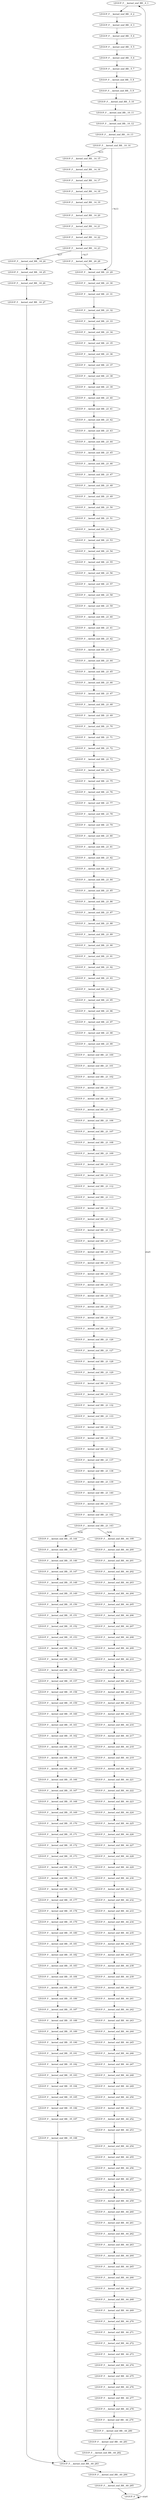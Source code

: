digraph {
Node0x2c9dd40[label="LEGUP_F___kernel_sinf_BB__0_1"];
Node0x2c9dba0[label="LEGUP_0"];
Node0x2c9dba0 -> Node0x2c9dd40[label="start"];
Node0x2c9dba0 -> Node0x2c9dba0[label="~start"];
Node0x2c9e5a0[label="LEGUP_F___kernel_sinf_BB__0_2"];
Node0x2c9dd40 -> Node0x2c9e5a0;
Node0x2c9e670[label="LEGUP_F___kernel_sinf_BB__0_3"];
Node0x2c9e5a0 -> Node0x2c9e670;
Node0x2c9de10[label="LEGUP_F___kernel_sinf_BB__5_4"];
Node0x2c9e670 -> Node0x2c9de10;
Node0x2c9e760[label="LEGUP_F___kernel_sinf_BB__5_5"];
Node0x2c9de10 -> Node0x2c9e760;
Node0x2c9e830[label="LEGUP_F___kernel_sinf_BB__5_6"];
Node0x2c9e760 -> Node0x2c9e830;
Node0x2c95560[label="LEGUP_F___kernel_sinf_BB__5_7"];
Node0x2c9e830 -> Node0x2c95560;
Node0x2c95630[label="LEGUP_F___kernel_sinf_BB__5_8"];
Node0x2c95560 -> Node0x2c95630;
Node0x2c95700[label="LEGUP_F___kernel_sinf_BB__5_9"];
Node0x2c95630 -> Node0x2c95700;
Node0x2c957d0[label="LEGUP_F___kernel_sinf_BB__5_10"];
Node0x2c95700 -> Node0x2c957d0;
Node0x2c9dee0[label="LEGUP_F___kernel_sinf_BB__10_11"];
Node0x2c957d0 -> Node0x2c9dee0;
Node0x2c95980[label="LEGUP_F___kernel_sinf_BB__10_12"];
Node0x2c9dee0 -> Node0x2c95980;
Node0x2c95a50[label="LEGUP_F___kernel_sinf_BB__10_13"];
Node0x2c95980 -> Node0x2c95a50;
Node0x2c95b20[label="LEGUP_F___kernel_sinf_BB__10_14"];
Node0x2c95a50 -> Node0x2c95b20;
Node0x2c9dfb0[label="LEGUP_F___kernel_sinf_BB__14_15"];
Node0x2c95b20 -> Node0x2c9dfb0[label="%13"];
Node0x2c9e220[label="LEGUP_F___kernel_sinf_BB__21_29"];
Node0x2c95b20 -> Node0x2c9e220[label="~%13"];
Node0x2c95cd0[label="LEGUP_F___kernel_sinf_BB__14_16"];
Node0x2c9dfb0 -> Node0x2c95cd0;
Node0x2c95da0[label="LEGUP_F___kernel_sinf_BB__14_17"];
Node0x2c95cd0 -> Node0x2c95da0;
Node0x2c95e70[label="LEGUP_F___kernel_sinf_BB__14_18"];
Node0x2c95da0 -> Node0x2c95e70;
Node0x2c95f40[label="LEGUP_F___kernel_sinf_BB__14_19"];
Node0x2c95e70 -> Node0x2c95f40;
Node0x2c96010[label="LEGUP_F___kernel_sinf_BB__14_20"];
Node0x2c95f40 -> Node0x2c96010;
Node0x2c960e0[label="LEGUP_F___kernel_sinf_BB__14_21"];
Node0x2c96010 -> Node0x2c960e0;
Node0x2c961b0[label="LEGUP_F___kernel_sinf_BB__14_22"];
Node0x2c960e0 -> Node0x2c961b0;
Node0x2c96280[label="LEGUP_F___kernel_sinf_BB__14_23"];
Node0x2c961b0 -> Node0x2c96280;
Node0x2c9e080[label="LEGUP_F___kernel_sinf_BB__18_24"];
Node0x2c96280 -> Node0x2c9e080[label="%17"];
Node0x2c9e150[label="LEGUP_F___kernel_sinf_BB__20_28"];
Node0x2c96280 -> Node0x2c9e150[label="~%17"];
Node0x2c96410[label="LEGUP_F___kernel_sinf_BB__18_25"];
Node0x2c9e080 -> Node0x2c96410;
Node0x2c964e0[label="LEGUP_F___kernel_sinf_BB__18_26"];
Node0x2c96410 -> Node0x2c964e0;
Node0x2c965b0[label="LEGUP_F___kernel_sinf_BB__18_27"];
Node0x2c964e0 -> Node0x2c965b0;
Node0x2c9e490[label="LEGUP_F___kernel_sinf_BB__60_283"];
Node0x2c965b0 -> Node0x2c9e490;
Node0x2c9e150 -> Node0x2c9e220;
Node0x2c96700[label="LEGUP_F___kernel_sinf_BB__21_30"];
Node0x2c9e220 -> Node0x2c96700;
Node0x2c967d0[label="LEGUP_F___kernel_sinf_BB__21_31"];
Node0x2c96700 -> Node0x2c967d0;
Node0x2c968a0[label="LEGUP_F___kernel_sinf_BB__21_32"];
Node0x2c967d0 -> Node0x2c968a0;
Node0x2c96970[label="LEGUP_F___kernel_sinf_BB__21_33"];
Node0x2c968a0 -> Node0x2c96970;
Node0x2c96a40[label="LEGUP_F___kernel_sinf_BB__21_34"];
Node0x2c96970 -> Node0x2c96a40;
Node0x2c96b10[label="LEGUP_F___kernel_sinf_BB__21_35"];
Node0x2c96a40 -> Node0x2c96b10;
Node0x2c96be0[label="LEGUP_F___kernel_sinf_BB__21_36"];
Node0x2c96b10 -> Node0x2c96be0;
Node0x2c96cb0[label="LEGUP_F___kernel_sinf_BB__21_37"];
Node0x2c96be0 -> Node0x2c96cb0;
Node0x2c96d80[label="LEGUP_F___kernel_sinf_BB__21_38"];
Node0x2c96cb0 -> Node0x2c96d80;
Node0x2c96e50[label="LEGUP_F___kernel_sinf_BB__21_39"];
Node0x2c96d80 -> Node0x2c96e50;
Node0x2c96f20[label="LEGUP_F___kernel_sinf_BB__21_40"];
Node0x2c96e50 -> Node0x2c96f20;
Node0x2c96ff0[label="LEGUP_F___kernel_sinf_BB__21_41"];
Node0x2c96f20 -> Node0x2c96ff0;
Node0x2c970c0[label="LEGUP_F___kernel_sinf_BB__21_42"];
Node0x2c96ff0 -> Node0x2c970c0;
Node0x2c97190[label="LEGUP_F___kernel_sinf_BB__21_43"];
Node0x2c970c0 -> Node0x2c97190;
Node0x2c97260[label="LEGUP_F___kernel_sinf_BB__21_44"];
Node0x2c97190 -> Node0x2c97260;
Node0x2c97330[label="LEGUP_F___kernel_sinf_BB__21_45"];
Node0x2c97260 -> Node0x2c97330;
Node0x2c97400[label="LEGUP_F___kernel_sinf_BB__21_46"];
Node0x2c97330 -> Node0x2c97400;
Node0x2c974d0[label="LEGUP_F___kernel_sinf_BB__21_47"];
Node0x2c97400 -> Node0x2c974d0;
Node0x2c975a0[label="LEGUP_F___kernel_sinf_BB__21_48"];
Node0x2c974d0 -> Node0x2c975a0;
Node0x2c97670[label="LEGUP_F___kernel_sinf_BB__21_49"];
Node0x2c975a0 -> Node0x2c97670;
Node0x2c97740[label="LEGUP_F___kernel_sinf_BB__21_50"];
Node0x2c97670 -> Node0x2c97740;
Node0x2c97810[label="LEGUP_F___kernel_sinf_BB__21_51"];
Node0x2c97740 -> Node0x2c97810;
Node0x2c978e0[label="LEGUP_F___kernel_sinf_BB__21_52"];
Node0x2c97810 -> Node0x2c978e0;
Node0x2c979b0[label="LEGUP_F___kernel_sinf_BB__21_53"];
Node0x2c978e0 -> Node0x2c979b0;
Node0x2c97a80[label="LEGUP_F___kernel_sinf_BB__21_54"];
Node0x2c979b0 -> Node0x2c97a80;
Node0x2c97b50[label="LEGUP_F___kernel_sinf_BB__21_55"];
Node0x2c97a80 -> Node0x2c97b50;
Node0x2c97c20[label="LEGUP_F___kernel_sinf_BB__21_56"];
Node0x2c97b50 -> Node0x2c97c20;
Node0x2c97cf0[label="LEGUP_F___kernel_sinf_BB__21_57"];
Node0x2c97c20 -> Node0x2c97cf0;
Node0x2c97dc0[label="LEGUP_F___kernel_sinf_BB__21_58"];
Node0x2c97cf0 -> Node0x2c97dc0;
Node0x2c97e90[label="LEGUP_F___kernel_sinf_BB__21_59"];
Node0x2c97dc0 -> Node0x2c97e90;
Node0x2c97f60[label="LEGUP_F___kernel_sinf_BB__21_60"];
Node0x2c97e90 -> Node0x2c97f60;
Node0x2c98030[label="LEGUP_F___kernel_sinf_BB__21_61"];
Node0x2c97f60 -> Node0x2c98030;
Node0x2c98100[label="LEGUP_F___kernel_sinf_BB__21_62"];
Node0x2c98030 -> Node0x2c98100;
Node0x2c981d0[label="LEGUP_F___kernel_sinf_BB__21_63"];
Node0x2c98100 -> Node0x2c981d0;
Node0x2c982a0[label="LEGUP_F___kernel_sinf_BB__21_64"];
Node0x2c981d0 -> Node0x2c982a0;
Node0x2c98370[label="LEGUP_F___kernel_sinf_BB__21_65"];
Node0x2c982a0 -> Node0x2c98370;
Node0x2c98440[label="LEGUP_F___kernel_sinf_BB__21_66"];
Node0x2c98370 -> Node0x2c98440;
Node0x2c98510[label="LEGUP_F___kernel_sinf_BB__21_67"];
Node0x2c98440 -> Node0x2c98510;
Node0x2c985e0[label="LEGUP_F___kernel_sinf_BB__21_68"];
Node0x2c98510 -> Node0x2c985e0;
Node0x2c986b0[label="LEGUP_F___kernel_sinf_BB__21_69"];
Node0x2c985e0 -> Node0x2c986b0;
Node0x2c98780[label="LEGUP_F___kernel_sinf_BB__21_70"];
Node0x2c986b0 -> Node0x2c98780;
Node0x2c98850[label="LEGUP_F___kernel_sinf_BB__21_71"];
Node0x2c98780 -> Node0x2c98850;
Node0x2c98920[label="LEGUP_F___kernel_sinf_BB__21_72"];
Node0x2c98850 -> Node0x2c98920;
Node0x2c989f0[label="LEGUP_F___kernel_sinf_BB__21_73"];
Node0x2c98920 -> Node0x2c989f0;
Node0x2c98ac0[label="LEGUP_F___kernel_sinf_BB__21_74"];
Node0x2c989f0 -> Node0x2c98ac0;
Node0x2c98b90[label="LEGUP_F___kernel_sinf_BB__21_75"];
Node0x2c98ac0 -> Node0x2c98b90;
Node0x2c98c60[label="LEGUP_F___kernel_sinf_BB__21_76"];
Node0x2c98b90 -> Node0x2c98c60;
Node0x2c98d30[label="LEGUP_F___kernel_sinf_BB__21_77"];
Node0x2c98c60 -> Node0x2c98d30;
Node0x2c98e00[label="LEGUP_F___kernel_sinf_BB__21_78"];
Node0x2c98d30 -> Node0x2c98e00;
Node0x2c98ed0[label="LEGUP_F___kernel_sinf_BB__21_79"];
Node0x2c98e00 -> Node0x2c98ed0;
Node0x2c98fa0[label="LEGUP_F___kernel_sinf_BB__21_80"];
Node0x2c98ed0 -> Node0x2c98fa0;
Node0x2c99070[label="LEGUP_F___kernel_sinf_BB__21_81"];
Node0x2c98fa0 -> Node0x2c99070;
Node0x2c99140[label="LEGUP_F___kernel_sinf_BB__21_82"];
Node0x2c99070 -> Node0x2c99140;
Node0x2c99210[label="LEGUP_F___kernel_sinf_BB__21_83"];
Node0x2c99140 -> Node0x2c99210;
Node0x2c992e0[label="LEGUP_F___kernel_sinf_BB__21_84"];
Node0x2c99210 -> Node0x2c992e0;
Node0x2c993b0[label="LEGUP_F___kernel_sinf_BB__21_85"];
Node0x2c992e0 -> Node0x2c993b0;
Node0x2c99480[label="LEGUP_F___kernel_sinf_BB__21_86"];
Node0x2c993b0 -> Node0x2c99480;
Node0x2c99550[label="LEGUP_F___kernel_sinf_BB__21_87"];
Node0x2c99480 -> Node0x2c99550;
Node0x2c99620[label="LEGUP_F___kernel_sinf_BB__21_88"];
Node0x2c99550 -> Node0x2c99620;
Node0x2c996f0[label="LEGUP_F___kernel_sinf_BB__21_89"];
Node0x2c99620 -> Node0x2c996f0;
Node0x2c997c0[label="LEGUP_F___kernel_sinf_BB__21_90"];
Node0x2c996f0 -> Node0x2c997c0;
Node0x2c99890[label="LEGUP_F___kernel_sinf_BB__21_91"];
Node0x2c997c0 -> Node0x2c99890;
Node0x2c99960[label="LEGUP_F___kernel_sinf_BB__21_92"];
Node0x2c99890 -> Node0x2c99960;
Node0x2c99a30[label="LEGUP_F___kernel_sinf_BB__21_93"];
Node0x2c99960 -> Node0x2c99a30;
Node0x2c99b00[label="LEGUP_F___kernel_sinf_BB__21_94"];
Node0x2c99a30 -> Node0x2c99b00;
Node0x2c99bd0[label="LEGUP_F___kernel_sinf_BB__21_95"];
Node0x2c99b00 -> Node0x2c99bd0;
Node0x2c99ca0[label="LEGUP_F___kernel_sinf_BB__21_96"];
Node0x2c99bd0 -> Node0x2c99ca0;
Node0x2c99d70[label="LEGUP_F___kernel_sinf_BB__21_97"];
Node0x2c99ca0 -> Node0x2c99d70;
Node0x2c99e40[label="LEGUP_F___kernel_sinf_BB__21_98"];
Node0x2c99d70 -> Node0x2c99e40;
Node0x2c99f10[label="LEGUP_F___kernel_sinf_BB__21_99"];
Node0x2c99e40 -> Node0x2c99f10;
Node0x2c99fe0[label="LEGUP_F___kernel_sinf_BB__21_100"];
Node0x2c99f10 -> Node0x2c99fe0;
Node0x2c9a0b0[label="LEGUP_F___kernel_sinf_BB__21_101"];
Node0x2c99fe0 -> Node0x2c9a0b0;
Node0x2c9a180[label="LEGUP_F___kernel_sinf_BB__21_102"];
Node0x2c9a0b0 -> Node0x2c9a180;
Node0x2c9a250[label="LEGUP_F___kernel_sinf_BB__21_103"];
Node0x2c9a180 -> Node0x2c9a250;
Node0x2c9a320[label="LEGUP_F___kernel_sinf_BB__21_104"];
Node0x2c9a250 -> Node0x2c9a320;
Node0x2c9a3f0[label="LEGUP_F___kernel_sinf_BB__21_105"];
Node0x2c9a320 -> Node0x2c9a3f0;
Node0x2c9a4c0[label="LEGUP_F___kernel_sinf_BB__21_106"];
Node0x2c9a3f0 -> Node0x2c9a4c0;
Node0x2c9a590[label="LEGUP_F___kernel_sinf_BB__21_107"];
Node0x2c9a4c0 -> Node0x2c9a590;
Node0x2c9a660[label="LEGUP_F___kernel_sinf_BB__21_108"];
Node0x2c9a590 -> Node0x2c9a660;
Node0x2c9a730[label="LEGUP_F___kernel_sinf_BB__21_109"];
Node0x2c9a660 -> Node0x2c9a730;
Node0x2c9a800[label="LEGUP_F___kernel_sinf_BB__21_110"];
Node0x2c9a730 -> Node0x2c9a800;
Node0x2c9a8d0[label="LEGUP_F___kernel_sinf_BB__21_111"];
Node0x2c9a800 -> Node0x2c9a8d0;
Node0x2c9a9e0[label="LEGUP_F___kernel_sinf_BB__21_112"];
Node0x2c9a8d0 -> Node0x2c9a9e0;
Node0x2c9aaf0[label="LEGUP_F___kernel_sinf_BB__21_113"];
Node0x2c9a9e0 -> Node0x2c9aaf0;
Node0x2c9ac00[label="LEGUP_F___kernel_sinf_BB__21_114"];
Node0x2c9aaf0 -> Node0x2c9ac00;
Node0x2c9ad10[label="LEGUP_F___kernel_sinf_BB__21_115"];
Node0x2c9ac00 -> Node0x2c9ad10;
Node0x2c9ae20[label="LEGUP_F___kernel_sinf_BB__21_116"];
Node0x2c9ad10 -> Node0x2c9ae20;
Node0x2c9af30[label="LEGUP_F___kernel_sinf_BB__21_117"];
Node0x2c9ae20 -> Node0x2c9af30;
Node0x2c9b040[label="LEGUP_F___kernel_sinf_BB__21_118"];
Node0x2c9af30 -> Node0x2c9b040;
Node0x2c9b150[label="LEGUP_F___kernel_sinf_BB__21_119"];
Node0x2c9b040 -> Node0x2c9b150;
Node0x2c9b260[label="LEGUP_F___kernel_sinf_BB__21_120"];
Node0x2c9b150 -> Node0x2c9b260;
Node0x2c9b370[label="LEGUP_F___kernel_sinf_BB__21_121"];
Node0x2c9b260 -> Node0x2c9b370;
Node0x2c9b480[label="LEGUP_F___kernel_sinf_BB__21_122"];
Node0x2c9b370 -> Node0x2c9b480;
Node0x2c9b590[label="LEGUP_F___kernel_sinf_BB__21_123"];
Node0x2c9b480 -> Node0x2c9b590;
Node0x2c9b6a0[label="LEGUP_F___kernel_sinf_BB__21_124"];
Node0x2c9b590 -> Node0x2c9b6a0;
Node0x2c9b7b0[label="LEGUP_F___kernel_sinf_BB__21_125"];
Node0x2c9b6a0 -> Node0x2c9b7b0;
Node0x2c9b8c0[label="LEGUP_F___kernel_sinf_BB__21_126"];
Node0x2c9b7b0 -> Node0x2c9b8c0;
Node0x2c9b9d0[label="LEGUP_F___kernel_sinf_BB__21_127"];
Node0x2c9b8c0 -> Node0x2c9b9d0;
Node0x2c9bae0[label="LEGUP_F___kernel_sinf_BB__21_128"];
Node0x2c9b9d0 -> Node0x2c9bae0;
Node0x2c9bbf0[label="LEGUP_F___kernel_sinf_BB__21_129"];
Node0x2c9bae0 -> Node0x2c9bbf0;
Node0x2c9bd00[label="LEGUP_F___kernel_sinf_BB__21_130"];
Node0x2c9bbf0 -> Node0x2c9bd00;
Node0x2c9be10[label="LEGUP_F___kernel_sinf_BB__21_131"];
Node0x2c9bd00 -> Node0x2c9be10;
Node0x2c9bf20[label="LEGUP_F___kernel_sinf_BB__21_132"];
Node0x2c9be10 -> Node0x2c9bf20;
Node0x2c9c030[label="LEGUP_F___kernel_sinf_BB__21_133"];
Node0x2c9bf20 -> Node0x2c9c030;
Node0x2c9c140[label="LEGUP_F___kernel_sinf_BB__21_134"];
Node0x2c9c030 -> Node0x2c9c140;
Node0x2c9c250[label="LEGUP_F___kernel_sinf_BB__21_135"];
Node0x2c9c140 -> Node0x2c9c250;
Node0x2c9c360[label="LEGUP_F___kernel_sinf_BB__21_136"];
Node0x2c9c250 -> Node0x2c9c360;
Node0x2c9c470[label="LEGUP_F___kernel_sinf_BB__21_137"];
Node0x2c9c360 -> Node0x2c9c470;
Node0x2c9c580[label="LEGUP_F___kernel_sinf_BB__21_138"];
Node0x2c9c470 -> Node0x2c9c580;
Node0x2c9c690[label="LEGUP_F___kernel_sinf_BB__21_139"];
Node0x2c9c580 -> Node0x2c9c690;
Node0x2c9c7a0[label="LEGUP_F___kernel_sinf_BB__21_140"];
Node0x2c9c690 -> Node0x2c9c7a0;
Node0x2c9c8b0[label="LEGUP_F___kernel_sinf_BB__21_141"];
Node0x2c9c7a0 -> Node0x2c9c8b0;
Node0x2c9c9c0[label="LEGUP_F___kernel_sinf_BB__21_142"];
Node0x2c9c8b0 -> Node0x2c9c9c0;
Node0x2c9cad0[label="LEGUP_F___kernel_sinf_BB__21_143"];
Node0x2c9c9c0 -> Node0x2c9cad0;
Node0x2c9e2f0[label="LEGUP_F___kernel_sinf_BB__35_144"];
Node0x2c9cad0 -> Node0x2c9e2f0[label="%34"];
Node0x2c9e3c0[label="LEGUP_F___kernel_sinf_BB__44_199"];
Node0x2c9cad0 -> Node0x2c9e3c0[label="~%34"];
Node0x2c9d610[label="LEGUP_F___kernel_sinf_BB__35_145"];
Node0x2c9e2f0 -> Node0x2c9d610;
Node0x2c94d40[label="LEGUP_F___kernel_sinf_BB__35_146"];
Node0x2c9d610 -> Node0x2c94d40;
Node0x2c94e10[label="LEGUP_F___kernel_sinf_BB__35_147"];
Node0x2c94d40 -> Node0x2c94e10;
Node0x2c94ee0[label="LEGUP_F___kernel_sinf_BB__35_148"];
Node0x2c94e10 -> Node0x2c94ee0;
Node0x2c94fb0[label="LEGUP_F___kernel_sinf_BB__35_149"];
Node0x2c94ee0 -> Node0x2c94fb0;
Node0x2c95080[label="LEGUP_F___kernel_sinf_BB__35_150"];
Node0x2c94fb0 -> Node0x2c95080;
Node0x2c95180[label="LEGUP_F___kernel_sinf_BB__35_151"];
Node0x2c95080 -> Node0x2c95180;
Node0x2c95280[label="LEGUP_F___kernel_sinf_BB__35_152"];
Node0x2c95180 -> Node0x2c95280;
Node0x2c95380[label="LEGUP_F___kernel_sinf_BB__35_153"];
Node0x2c95280 -> Node0x2c95380;
Node0x2c95480[label="LEGUP_F___kernel_sinf_BB__35_154"];
Node0x2c95380 -> Node0x2c95480;
Node0x2c9fe20[label="LEGUP_F___kernel_sinf_BB__35_155"];
Node0x2c95480 -> Node0x2c9fe20;
Node0x2c9ff20[label="LEGUP_F___kernel_sinf_BB__35_156"];
Node0x2c9fe20 -> Node0x2c9ff20;
Node0x2ca0020[label="LEGUP_F___kernel_sinf_BB__35_157"];
Node0x2c9ff20 -> Node0x2ca0020;
Node0x2ca0120[label="LEGUP_F___kernel_sinf_BB__35_158"];
Node0x2ca0020 -> Node0x2ca0120;
Node0x2ca0220[label="LEGUP_F___kernel_sinf_BB__35_159"];
Node0x2ca0120 -> Node0x2ca0220;
Node0x2ca0320[label="LEGUP_F___kernel_sinf_BB__35_160"];
Node0x2ca0220 -> Node0x2ca0320;
Node0x2ca0420[label="LEGUP_F___kernel_sinf_BB__35_161"];
Node0x2ca0320 -> Node0x2ca0420;
Node0x2ca0520[label="LEGUP_F___kernel_sinf_BB__35_162"];
Node0x2ca0420 -> Node0x2ca0520;
Node0x2ca0620[label="LEGUP_F___kernel_sinf_BB__35_163"];
Node0x2ca0520 -> Node0x2ca0620;
Node0x2ca0720[label="LEGUP_F___kernel_sinf_BB__35_164"];
Node0x2ca0620 -> Node0x2ca0720;
Node0x2ca0820[label="LEGUP_F___kernel_sinf_BB__35_165"];
Node0x2ca0720 -> Node0x2ca0820;
Node0x2ca0920[label="LEGUP_F___kernel_sinf_BB__35_166"];
Node0x2ca0820 -> Node0x2ca0920;
Node0x2ca0a20[label="LEGUP_F___kernel_sinf_BB__35_167"];
Node0x2ca0920 -> Node0x2ca0a20;
Node0x2ca0b20[label="LEGUP_F___kernel_sinf_BB__35_168"];
Node0x2ca0a20 -> Node0x2ca0b20;
Node0x2ca0c20[label="LEGUP_F___kernel_sinf_BB__35_169"];
Node0x2ca0b20 -> Node0x2ca0c20;
Node0x2ca0d20[label="LEGUP_F___kernel_sinf_BB__35_170"];
Node0x2ca0c20 -> Node0x2ca0d20;
Node0x2ca0e20[label="LEGUP_F___kernel_sinf_BB__35_171"];
Node0x2ca0d20 -> Node0x2ca0e20;
Node0x2ca0f20[label="LEGUP_F___kernel_sinf_BB__35_172"];
Node0x2ca0e20 -> Node0x2ca0f20;
Node0x2ca1020[label="LEGUP_F___kernel_sinf_BB__35_173"];
Node0x2ca0f20 -> Node0x2ca1020;
Node0x2ca1120[label="LEGUP_F___kernel_sinf_BB__35_174"];
Node0x2ca1020 -> Node0x2ca1120;
Node0x2ca1220[label="LEGUP_F___kernel_sinf_BB__35_175"];
Node0x2ca1120 -> Node0x2ca1220;
Node0x2ca1320[label="LEGUP_F___kernel_sinf_BB__35_176"];
Node0x2ca1220 -> Node0x2ca1320;
Node0x2ca1420[label="LEGUP_F___kernel_sinf_BB__35_177"];
Node0x2ca1320 -> Node0x2ca1420;
Node0x2ca1520[label="LEGUP_F___kernel_sinf_BB__35_178"];
Node0x2ca1420 -> Node0x2ca1520;
Node0x2ca1620[label="LEGUP_F___kernel_sinf_BB__35_179"];
Node0x2ca1520 -> Node0x2ca1620;
Node0x2ca1720[label="LEGUP_F___kernel_sinf_BB__35_180"];
Node0x2ca1620 -> Node0x2ca1720;
Node0x2ca1820[label="LEGUP_F___kernel_sinf_BB__35_181"];
Node0x2ca1720 -> Node0x2ca1820;
Node0x2ca1920[label="LEGUP_F___kernel_sinf_BB__35_182"];
Node0x2ca1820 -> Node0x2ca1920;
Node0x2ca1a20[label="LEGUP_F___kernel_sinf_BB__35_183"];
Node0x2ca1920 -> Node0x2ca1a20;
Node0x2ca1b20[label="LEGUP_F___kernel_sinf_BB__35_184"];
Node0x2ca1a20 -> Node0x2ca1b20;
Node0x2ca1c20[label="LEGUP_F___kernel_sinf_BB__35_185"];
Node0x2ca1b20 -> Node0x2ca1c20;
Node0x2ca1d20[label="LEGUP_F___kernel_sinf_BB__35_186"];
Node0x2ca1c20 -> Node0x2ca1d20;
Node0x2ca1e20[label="LEGUP_F___kernel_sinf_BB__35_187"];
Node0x2ca1d20 -> Node0x2ca1e20;
Node0x2ca1f20[label="LEGUP_F___kernel_sinf_BB__35_188"];
Node0x2ca1e20 -> Node0x2ca1f20;
Node0x2ca2020[label="LEGUP_F___kernel_sinf_BB__35_189"];
Node0x2ca1f20 -> Node0x2ca2020;
Node0x2ca2120[label="LEGUP_F___kernel_sinf_BB__35_190"];
Node0x2ca2020 -> Node0x2ca2120;
Node0x2ca2220[label="LEGUP_F___kernel_sinf_BB__35_191"];
Node0x2ca2120 -> Node0x2ca2220;
Node0x2ca2320[label="LEGUP_F___kernel_sinf_BB__35_192"];
Node0x2ca2220 -> Node0x2ca2320;
Node0x2ca2420[label="LEGUP_F___kernel_sinf_BB__35_193"];
Node0x2ca2320 -> Node0x2ca2420;
Node0x2ca2520[label="LEGUP_F___kernel_sinf_BB__35_194"];
Node0x2ca2420 -> Node0x2ca2520;
Node0x2ca2620[label="LEGUP_F___kernel_sinf_BB__35_195"];
Node0x2ca2520 -> Node0x2ca2620;
Node0x2ca2720[label="LEGUP_F___kernel_sinf_BB__35_196"];
Node0x2ca2620 -> Node0x2ca2720;
Node0x2ca2820[label="LEGUP_F___kernel_sinf_BB__35_197"];
Node0x2ca2720 -> Node0x2ca2820;
Node0x2ca2920[label="LEGUP_F___kernel_sinf_BB__35_198"];
Node0x2ca2820 -> Node0x2ca2920;
Node0x2ca2920 -> Node0x2c9e490;
Node0x2ca2c00[label="LEGUP_F___kernel_sinf_BB__44_200"];
Node0x2c9e3c0 -> Node0x2ca2c00;
Node0x2ca2cd0[label="LEGUP_F___kernel_sinf_BB__44_201"];
Node0x2ca2c00 -> Node0x2ca2cd0;
Node0x2ca2da0[label="LEGUP_F___kernel_sinf_BB__44_202"];
Node0x2ca2cd0 -> Node0x2ca2da0;
Node0x2ca2e70[label="LEGUP_F___kernel_sinf_BB__44_203"];
Node0x2ca2da0 -> Node0x2ca2e70;
Node0x2ca2f40[label="LEGUP_F___kernel_sinf_BB__44_204"];
Node0x2ca2e70 -> Node0x2ca2f40;
Node0x2ca3040[label="LEGUP_F___kernel_sinf_BB__44_205"];
Node0x2ca2f40 -> Node0x2ca3040;
Node0x2ca3140[label="LEGUP_F___kernel_sinf_BB__44_206"];
Node0x2ca3040 -> Node0x2ca3140;
Node0x2ca3240[label="LEGUP_F___kernel_sinf_BB__44_207"];
Node0x2ca3140 -> Node0x2ca3240;
Node0x2ca3340[label="LEGUP_F___kernel_sinf_BB__44_208"];
Node0x2ca3240 -> Node0x2ca3340;
Node0x2ca3440[label="LEGUP_F___kernel_sinf_BB__44_209"];
Node0x2ca3340 -> Node0x2ca3440;
Node0x2ca3540[label="LEGUP_F___kernel_sinf_BB__44_210"];
Node0x2ca3440 -> Node0x2ca3540;
Node0x2ca3640[label="LEGUP_F___kernel_sinf_BB__44_211"];
Node0x2ca3540 -> Node0x2ca3640;
Node0x2ca3740[label="LEGUP_F___kernel_sinf_BB__44_212"];
Node0x2ca3640 -> Node0x2ca3740;
Node0x2ca3840[label="LEGUP_F___kernel_sinf_BB__44_213"];
Node0x2ca3740 -> Node0x2ca3840;
Node0x2ca3940[label="LEGUP_F___kernel_sinf_BB__44_214"];
Node0x2ca3840 -> Node0x2ca3940;
Node0x2ca3a40[label="LEGUP_F___kernel_sinf_BB__44_215"];
Node0x2ca3940 -> Node0x2ca3a40;
Node0x2ca3b40[label="LEGUP_F___kernel_sinf_BB__44_216"];
Node0x2ca3a40 -> Node0x2ca3b40;
Node0x2ca3c40[label="LEGUP_F___kernel_sinf_BB__44_217"];
Node0x2ca3b40 -> Node0x2ca3c40;
Node0x2ca3d40[label="LEGUP_F___kernel_sinf_BB__44_218"];
Node0x2ca3c40 -> Node0x2ca3d40;
Node0x2ca3e40[label="LEGUP_F___kernel_sinf_BB__44_219"];
Node0x2ca3d40 -> Node0x2ca3e40;
Node0x2ca3f40[label="LEGUP_F___kernel_sinf_BB__44_220"];
Node0x2ca3e40 -> Node0x2ca3f40;
Node0x2ca4040[label="LEGUP_F___kernel_sinf_BB__44_221"];
Node0x2ca3f40 -> Node0x2ca4040;
Node0x2ca4140[label="LEGUP_F___kernel_sinf_BB__44_222"];
Node0x2ca4040 -> Node0x2ca4140;
Node0x2ca4240[label="LEGUP_F___kernel_sinf_BB__44_223"];
Node0x2ca4140 -> Node0x2ca4240;
Node0x2ca4340[label="LEGUP_F___kernel_sinf_BB__44_224"];
Node0x2ca4240 -> Node0x2ca4340;
Node0x2ca4440[label="LEGUP_F___kernel_sinf_BB__44_225"];
Node0x2ca4340 -> Node0x2ca4440;
Node0x2ca4540[label="LEGUP_F___kernel_sinf_BB__44_226"];
Node0x2ca4440 -> Node0x2ca4540;
Node0x2ca4640[label="LEGUP_F___kernel_sinf_BB__44_227"];
Node0x2ca4540 -> Node0x2ca4640;
Node0x2ca4740[label="LEGUP_F___kernel_sinf_BB__44_228"];
Node0x2ca4640 -> Node0x2ca4740;
Node0x2ca4840[label="LEGUP_F___kernel_sinf_BB__44_229"];
Node0x2ca4740 -> Node0x2ca4840;
Node0x2ca4940[label="LEGUP_F___kernel_sinf_BB__44_230"];
Node0x2ca4840 -> Node0x2ca4940;
Node0x2ca4a40[label="LEGUP_F___kernel_sinf_BB__44_231"];
Node0x2ca4940 -> Node0x2ca4a40;
Node0x2ca4b40[label="LEGUP_F___kernel_sinf_BB__44_232"];
Node0x2ca4a40 -> Node0x2ca4b40;
Node0x2ca4c40[label="LEGUP_F___kernel_sinf_BB__44_233"];
Node0x2ca4b40 -> Node0x2ca4c40;
Node0x2ca4d40[label="LEGUP_F___kernel_sinf_BB__44_234"];
Node0x2ca4c40 -> Node0x2ca4d40;
Node0x2ca4e40[label="LEGUP_F___kernel_sinf_BB__44_235"];
Node0x2ca4d40 -> Node0x2ca4e40;
Node0x2ca4f40[label="LEGUP_F___kernel_sinf_BB__44_236"];
Node0x2ca4e40 -> Node0x2ca4f40;
Node0x2ca5040[label="LEGUP_F___kernel_sinf_BB__44_237"];
Node0x2ca4f40 -> Node0x2ca5040;
Node0x2ca5140[label="LEGUP_F___kernel_sinf_BB__44_238"];
Node0x2ca5040 -> Node0x2ca5140;
Node0x2ca5240[label="LEGUP_F___kernel_sinf_BB__44_239"];
Node0x2ca5140 -> Node0x2ca5240;
Node0x2ca5340[label="LEGUP_F___kernel_sinf_BB__44_240"];
Node0x2ca5240 -> Node0x2ca5340;
Node0x2ca5440[label="LEGUP_F___kernel_sinf_BB__44_241"];
Node0x2ca5340 -> Node0x2ca5440;
Node0x2ca5540[label="LEGUP_F___kernel_sinf_BB__44_242"];
Node0x2ca5440 -> Node0x2ca5540;
Node0x2ca5640[label="LEGUP_F___kernel_sinf_BB__44_243"];
Node0x2ca5540 -> Node0x2ca5640;
Node0x2ca5740[label="LEGUP_F___kernel_sinf_BB__44_244"];
Node0x2ca5640 -> Node0x2ca5740;
Node0x2ca5840[label="LEGUP_F___kernel_sinf_BB__44_245"];
Node0x2ca5740 -> Node0x2ca5840;
Node0x2ca5940[label="LEGUP_F___kernel_sinf_BB__44_246"];
Node0x2ca5840 -> Node0x2ca5940;
Node0x2ca5a40[label="LEGUP_F___kernel_sinf_BB__44_247"];
Node0x2ca5940 -> Node0x2ca5a40;
Node0x2ca5b40[label="LEGUP_F___kernel_sinf_BB__44_248"];
Node0x2ca5a40 -> Node0x2ca5b40;
Node0x2ca5c40[label="LEGUP_F___kernel_sinf_BB__44_249"];
Node0x2ca5b40 -> Node0x2ca5c40;
Node0x2ca5d40[label="LEGUP_F___kernel_sinf_BB__44_250"];
Node0x2ca5c40 -> Node0x2ca5d40;
Node0x2ca5e40[label="LEGUP_F___kernel_sinf_BB__44_251"];
Node0x2ca5d40 -> Node0x2ca5e40;
Node0x2ca5f40[label="LEGUP_F___kernel_sinf_BB__44_252"];
Node0x2ca5e40 -> Node0x2ca5f40;
Node0x2ca6040[label="LEGUP_F___kernel_sinf_BB__44_253"];
Node0x2ca5f40 -> Node0x2ca6040;
Node0x2ca6140[label="LEGUP_F___kernel_sinf_BB__44_254"];
Node0x2ca6040 -> Node0x2ca6140;
Node0x2ca6240[label="LEGUP_F___kernel_sinf_BB__44_255"];
Node0x2ca6140 -> Node0x2ca6240;
Node0x2ca6340[label="LEGUP_F___kernel_sinf_BB__44_256"];
Node0x2ca6240 -> Node0x2ca6340;
Node0x2ca6440[label="LEGUP_F___kernel_sinf_BB__44_257"];
Node0x2ca6340 -> Node0x2ca6440;
Node0x2ca6540[label="LEGUP_F___kernel_sinf_BB__44_258"];
Node0x2ca6440 -> Node0x2ca6540;
Node0x2ca6640[label="LEGUP_F___kernel_sinf_BB__44_259"];
Node0x2ca6540 -> Node0x2ca6640;
Node0x2ca6740[label="LEGUP_F___kernel_sinf_BB__44_260"];
Node0x2ca6640 -> Node0x2ca6740;
Node0x2ca6840[label="LEGUP_F___kernel_sinf_BB__44_261"];
Node0x2ca6740 -> Node0x2ca6840;
Node0x2ca6940[label="LEGUP_F___kernel_sinf_BB__44_262"];
Node0x2ca6840 -> Node0x2ca6940;
Node0x2ca6a40[label="LEGUP_F___kernel_sinf_BB__44_263"];
Node0x2ca6940 -> Node0x2ca6a40;
Node0x2ca6b40[label="LEGUP_F___kernel_sinf_BB__44_264"];
Node0x2ca6a40 -> Node0x2ca6b40;
Node0x2ca6c40[label="LEGUP_F___kernel_sinf_BB__44_265"];
Node0x2ca6b40 -> Node0x2ca6c40;
Node0x2ca6d40[label="LEGUP_F___kernel_sinf_BB__44_266"];
Node0x2ca6c40 -> Node0x2ca6d40;
Node0x2ca6e40[label="LEGUP_F___kernel_sinf_BB__44_267"];
Node0x2ca6d40 -> Node0x2ca6e40;
Node0x2ca6f40[label="LEGUP_F___kernel_sinf_BB__44_268"];
Node0x2ca6e40 -> Node0x2ca6f40;
Node0x2ca7040[label="LEGUP_F___kernel_sinf_BB__44_269"];
Node0x2ca6f40 -> Node0x2ca7040;
Node0x2ca7140[label="LEGUP_F___kernel_sinf_BB__44_270"];
Node0x2ca7040 -> Node0x2ca7140;
Node0x2ca7240[label="LEGUP_F___kernel_sinf_BB__44_271"];
Node0x2ca7140 -> Node0x2ca7240;
Node0x2ca7340[label="LEGUP_F___kernel_sinf_BB__44_272"];
Node0x2ca7240 -> Node0x2ca7340;
Node0x2ca7440[label="LEGUP_F___kernel_sinf_BB__44_273"];
Node0x2ca7340 -> Node0x2ca7440;
Node0x2ca7540[label="LEGUP_F___kernel_sinf_BB__44_274"];
Node0x2ca7440 -> Node0x2ca7540;
Node0x2ca7640[label="LEGUP_F___kernel_sinf_BB__44_275"];
Node0x2ca7540 -> Node0x2ca7640;
Node0x2ca7740[label="LEGUP_F___kernel_sinf_BB__44_276"];
Node0x2ca7640 -> Node0x2ca7740;
Node0x2ca7840[label="LEGUP_F___kernel_sinf_BB__44_277"];
Node0x2ca7740 -> Node0x2ca7840;
Node0x2ca7940[label="LEGUP_F___kernel_sinf_BB__44_278"];
Node0x2ca7840 -> Node0x2ca7940;
Node0x2ca7a40[label="LEGUP_F___kernel_sinf_BB__44_279"];
Node0x2ca7940 -> Node0x2ca7a40;
Node0x2ca7b40[label="LEGUP_F___kernel_sinf_BB__44_280"];
Node0x2ca7a40 -> Node0x2ca7b40;
Node0x2ca7c40[label="LEGUP_F___kernel_sinf_BB__44_281"];
Node0x2ca7b40 -> Node0x2ca7c40;
Node0x2ca7d40[label="LEGUP_F___kernel_sinf_BB__44_282"];
Node0x2ca7c40 -> Node0x2ca7d40;
Node0x2ca7d40 -> Node0x2c9e490;
Node0x2ca80f0[label="LEGUP_F___kernel_sinf_BB__60_284"];
Node0x2c9e490 -> Node0x2ca80f0;
Node0x2ca81c0[label="LEGUP_F___kernel_sinf_BB__60_285"];
Node0x2ca80f0 -> Node0x2ca81c0;
Node0x2ca81c0 -> Node0x2c9dba0;
}
